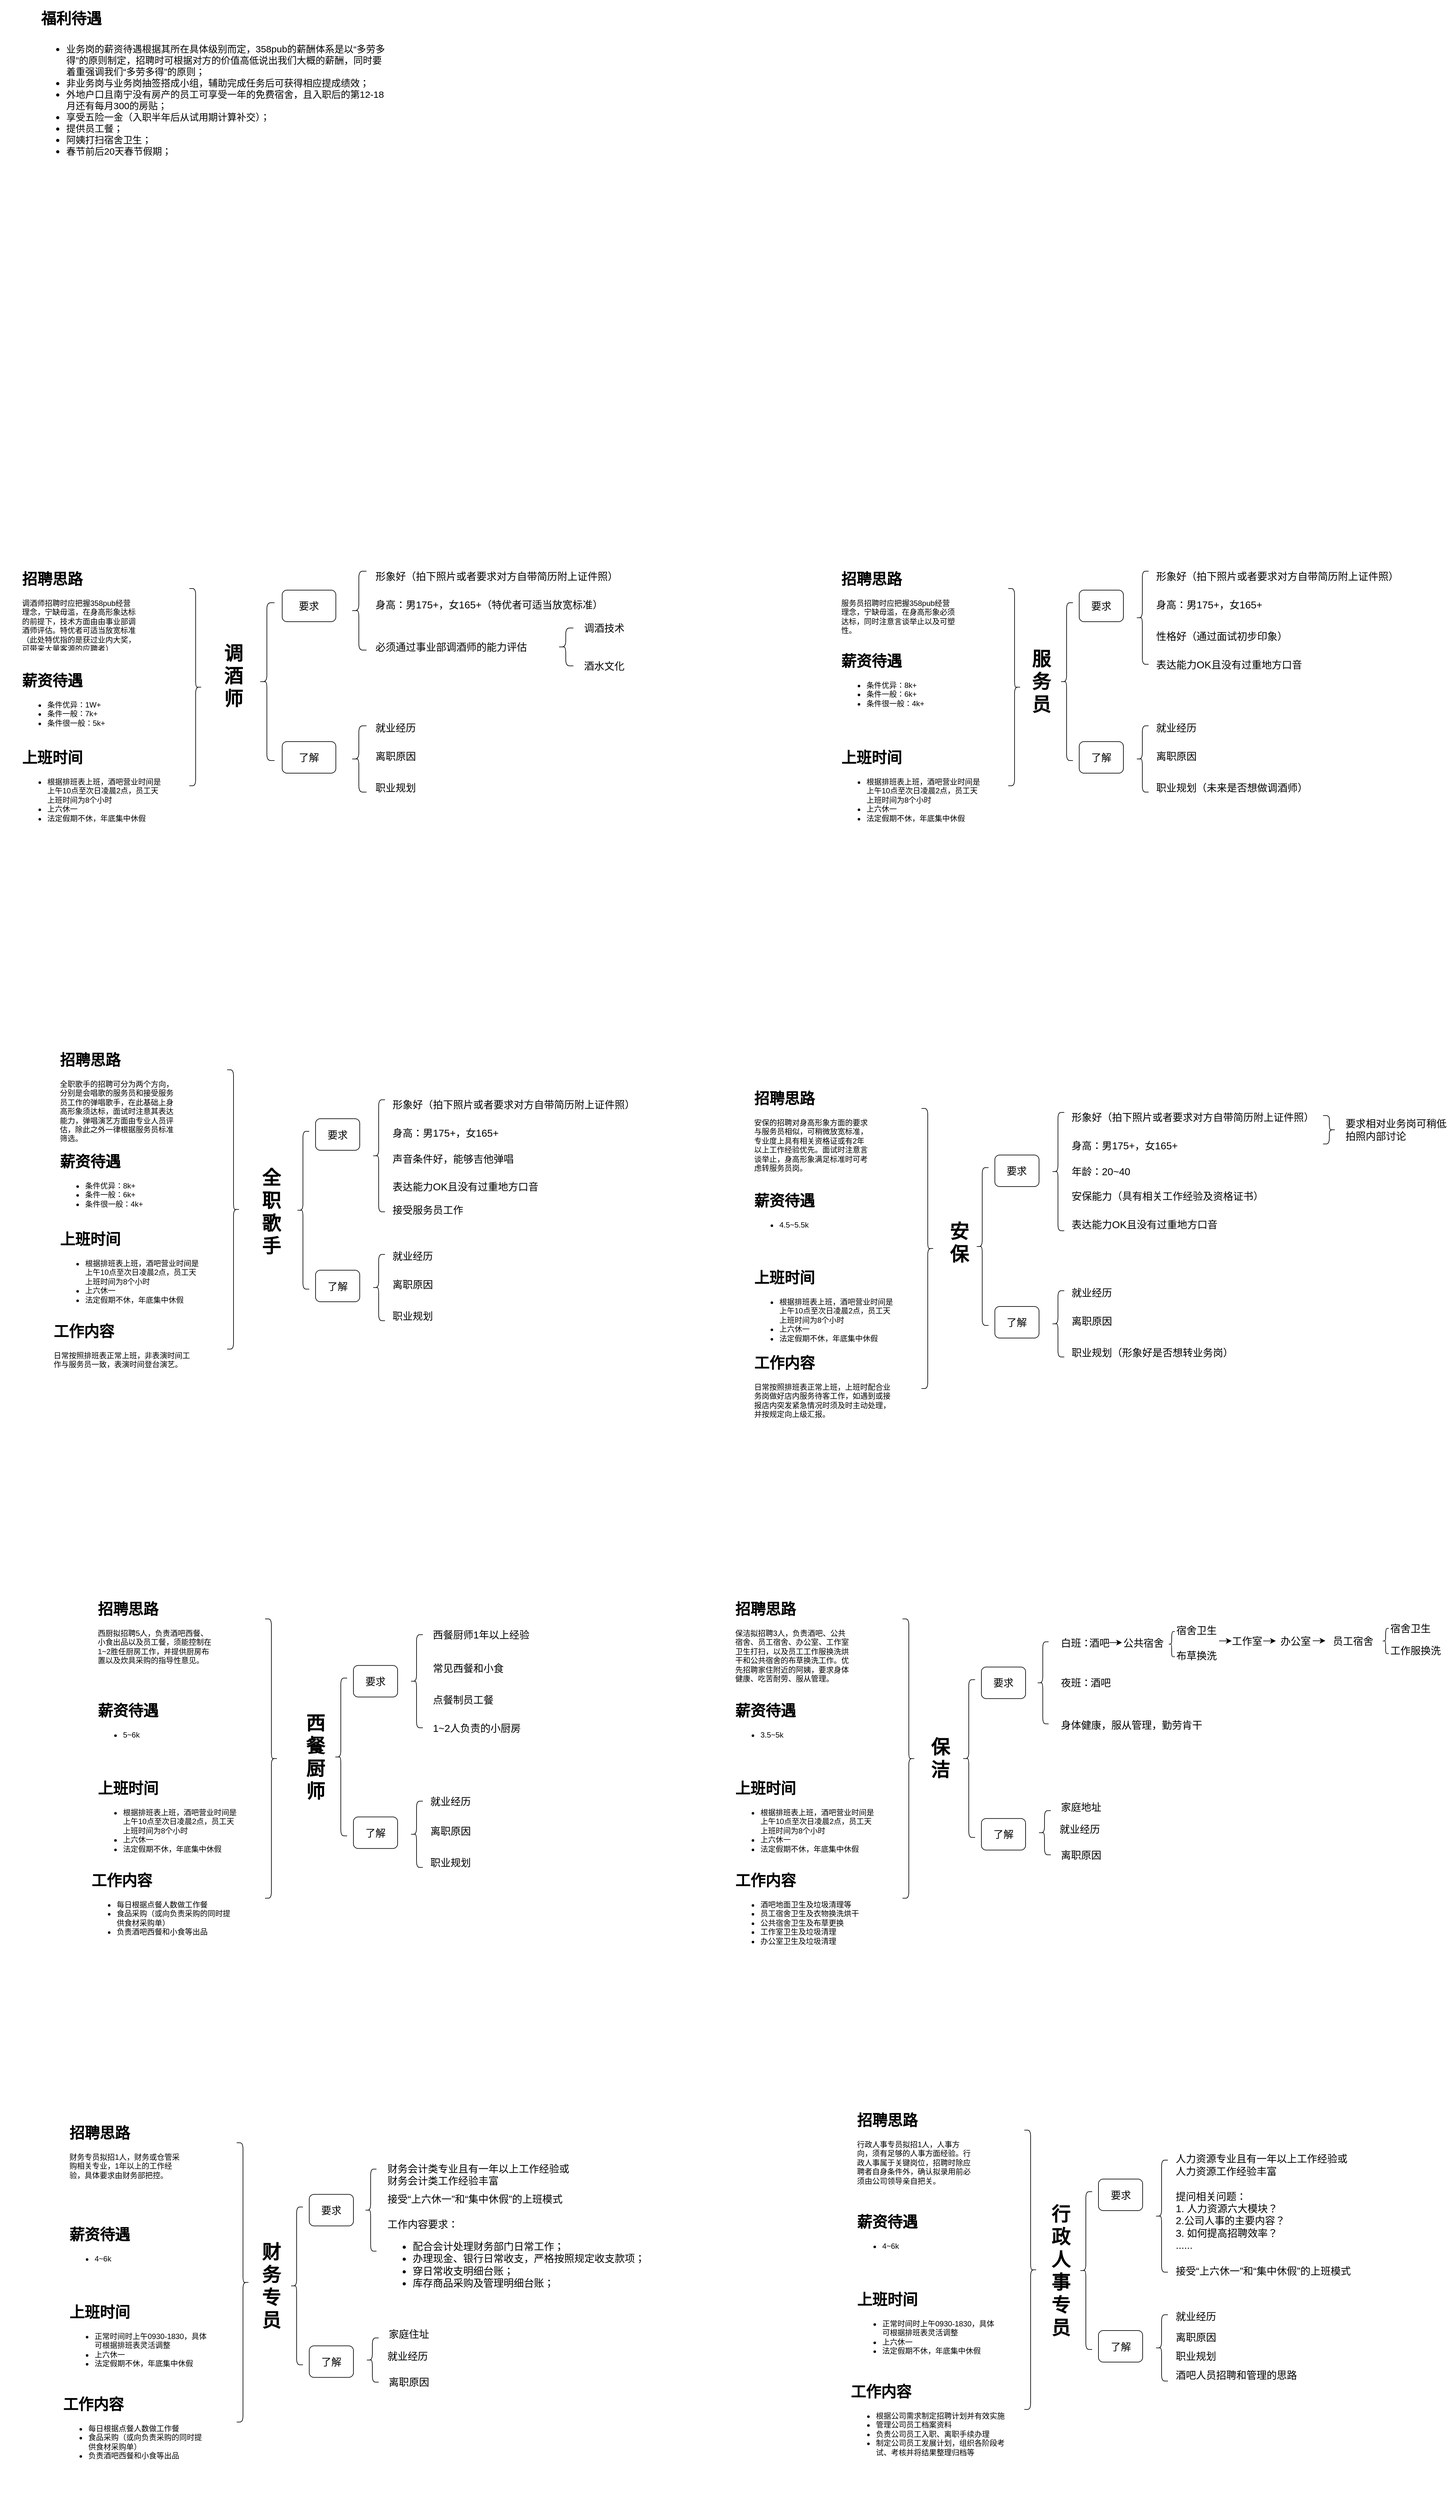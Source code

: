 <mxfile version="12.4.3" type="github" pages="1">
  <diagram id="rEoPbJ--mCGQhtU67ibJ" name="第 1 页">
    <mxGraphModel dx="1497" dy="1679" grid="1" gridSize="10" guides="1" tooltips="1" connect="1" arrows="1" fold="1" page="1" pageScale="1" pageWidth="1169" pageHeight="827" math="0" shadow="0">
      <root>
        <mxCell id="0"/>
        <mxCell id="1" parent="0"/>
        <mxCell id="5_B36KdzPEvoYmhDLYBK-181" value="" style="group" parent="1" vertex="1" connectable="0" treatAsSingle="0">
          <mxGeometry x="40" y="90" width="1380" height="640" as="geometry"/>
        </mxCell>
        <mxCell id="5_B36KdzPEvoYmhDLYBK-7" value="&lt;font style=&quot;font-size: 30px&quot;&gt;&lt;b&gt;调酒师&lt;/b&gt;&lt;/font&gt;" style="text;html=1;strokeColor=none;fillColor=none;align=center;verticalAlign=middle;whiteSpace=wrap;rounded=0;" parent="5_B36KdzPEvoYmhDLYBK-181" vertex="1">
          <mxGeometry x="350" y="182.5" width="40" height="137.5" as="geometry"/>
        </mxCell>
        <mxCell id="5_B36KdzPEvoYmhDLYBK-8" value="" style="shape=curlyBracket;whiteSpace=wrap;html=1;rounded=1;" parent="5_B36KdzPEvoYmhDLYBK-181" vertex="1">
          <mxGeometry x="410.714" y="135" width="24.286" height="250" as="geometry"/>
        </mxCell>
        <mxCell id="5_B36KdzPEvoYmhDLYBK-11" value="&lt;font style=&quot;font-size: 16px&quot;&gt;要求&lt;/font&gt;" style="rounded=1;whiteSpace=wrap;html=1;" parent="5_B36KdzPEvoYmhDLYBK-181" vertex="1">
          <mxGeometry x="447.143" y="115" width="85" height="50" as="geometry"/>
        </mxCell>
        <mxCell id="5_B36KdzPEvoYmhDLYBK-12" value="&lt;font style=&quot;font-size: 16px&quot;&gt;了解&lt;/font&gt;" style="rounded=1;whiteSpace=wrap;html=1;" parent="5_B36KdzPEvoYmhDLYBK-181" vertex="1">
          <mxGeometry x="447.143" y="355" width="85" height="50" as="geometry"/>
        </mxCell>
        <mxCell id="5_B36KdzPEvoYmhDLYBK-13" value="" style="shape=curlyBracket;whiteSpace=wrap;html=1;rounded=1;" parent="5_B36KdzPEvoYmhDLYBK-181" vertex="1">
          <mxGeometry x="556.43" y="85" width="24.29" height="125" as="geometry"/>
        </mxCell>
        <mxCell id="5_B36KdzPEvoYmhDLYBK-15" value="&lt;font style=&quot;font-size: 16px;&quot;&gt;形象好（拍下照片或者要求对方自带简历附上证件照）&lt;/font&gt;" style="text;html=1;strokeColor=none;fillColor=none;align=left;verticalAlign=middle;whiteSpace=wrap;rounded=0;fontSize=16;" parent="5_B36KdzPEvoYmhDLYBK-181" vertex="1">
          <mxGeometry x="592.857" y="82.5" width="437.143" height="20" as="geometry"/>
        </mxCell>
        <mxCell id="5_B36KdzPEvoYmhDLYBK-16" value="&lt;font style=&quot;font-size: 16px&quot;&gt;身高：男175+，女165+（特优者可适当放宽标准）&lt;/font&gt;" style="text;html=1;strokeColor=none;fillColor=none;align=left;verticalAlign=middle;whiteSpace=wrap;rounded=0;fontSize=16;" parent="5_B36KdzPEvoYmhDLYBK-181" vertex="1">
          <mxGeometry x="592.857" y="127.5" width="400.714" height="20" as="geometry"/>
        </mxCell>
        <mxCell id="5_B36KdzPEvoYmhDLYBK-17" value="&lt;font style=&quot;font-size: 16px;&quot;&gt;必须通过事业部调酒师的能力评估&lt;/font&gt;" style="text;html=1;strokeColor=none;fillColor=none;align=left;verticalAlign=middle;whiteSpace=wrap;rounded=0;fontSize=16;" parent="5_B36KdzPEvoYmhDLYBK-181" vertex="1">
          <mxGeometry x="592.857" y="195" width="279.286" height="20" as="geometry"/>
        </mxCell>
        <mxCell id="5_B36KdzPEvoYmhDLYBK-18" value="" style="shape=curlyBracket;whiteSpace=wrap;html=1;rounded=1;align=left;fontSize=16;" parent="5_B36KdzPEvoYmhDLYBK-181" vertex="1">
          <mxGeometry x="884.286" y="175" width="24.286" height="60" as="geometry"/>
        </mxCell>
        <mxCell id="5_B36KdzPEvoYmhDLYBK-22" value="&lt;font style=&quot;font-size: 16px;&quot;&gt;调酒技术&lt;/font&gt;" style="text;html=1;strokeColor=none;fillColor=none;align=center;verticalAlign=middle;whiteSpace=wrap;rounded=0;fontSize=16;" parent="5_B36KdzPEvoYmhDLYBK-181" vertex="1">
          <mxGeometry x="920.714" y="165" width="72.857" height="20" as="geometry"/>
        </mxCell>
        <mxCell id="5_B36KdzPEvoYmhDLYBK-23" value="&lt;font style=&quot;font-size: 16px;&quot;&gt;酒水文化&lt;/font&gt;" style="text;html=1;strokeColor=none;fillColor=none;align=center;verticalAlign=middle;whiteSpace=wrap;rounded=0;fontSize=16;" parent="5_B36KdzPEvoYmhDLYBK-181" vertex="1">
          <mxGeometry x="920.714" y="225" width="72.857" height="20" as="geometry"/>
        </mxCell>
        <mxCell id="5_B36KdzPEvoYmhDLYBK-27" value="" style="shape=curlyBracket;whiteSpace=wrap;html=1;rounded=1;" parent="5_B36KdzPEvoYmhDLYBK-181" vertex="1">
          <mxGeometry x="556.429" y="330" width="24.286" height="105" as="geometry"/>
        </mxCell>
        <mxCell id="5_B36KdzPEvoYmhDLYBK-28" value="&lt;font style=&quot;font-size: 16px;&quot;&gt;就业经历&lt;/font&gt;" style="text;html=1;strokeColor=none;fillColor=none;align=left;verticalAlign=middle;whiteSpace=wrap;rounded=0;fontSize=16;" parent="5_B36KdzPEvoYmhDLYBK-181" vertex="1">
          <mxGeometry x="592.857" y="322.5" width="437.143" height="20" as="geometry"/>
        </mxCell>
        <mxCell id="5_B36KdzPEvoYmhDLYBK-29" value="&lt;font style=&quot;font-size: 16px;&quot;&gt;离职原因&lt;/font&gt;" style="text;html=1;strokeColor=none;fillColor=none;align=left;verticalAlign=middle;whiteSpace=wrap;rounded=0;fontSize=16;" parent="5_B36KdzPEvoYmhDLYBK-181" vertex="1">
          <mxGeometry x="592.857" y="367.5" width="400.714" height="20" as="geometry"/>
        </mxCell>
        <mxCell id="5_B36KdzPEvoYmhDLYBK-30" value="&lt;font style=&quot;font-size: 16px;&quot;&gt;职业规划&lt;/font&gt;" style="text;html=1;strokeColor=none;fillColor=none;align=left;verticalAlign=middle;whiteSpace=wrap;rounded=0;fontSize=16;" parent="5_B36KdzPEvoYmhDLYBK-181" vertex="1">
          <mxGeometry x="592.857" y="417.5" width="279.286" height="20" as="geometry"/>
        </mxCell>
        <mxCell id="5_B36KdzPEvoYmhDLYBK-234" value="" style="group" parent="5_B36KdzPEvoYmhDLYBK-181" vertex="1" connectable="0" treatAsSingle="0">
          <mxGeometry x="1630" y="82.5" width="600" height="355" as="geometry"/>
        </mxCell>
        <mxCell id="5_B36KdzPEvoYmhDLYBK-180" value="" style="group" parent="5_B36KdzPEvoYmhDLYBK-234" vertex="1" connectable="0" treatAsSingle="0">
          <mxGeometry width="600" height="355" as="geometry"/>
        </mxCell>
        <mxCell id="5_B36KdzPEvoYmhDLYBK-36" value="&lt;b&gt;&lt;font style=&quot;font-size: 30px&quot;&gt;服务员&lt;/font&gt;&lt;/b&gt;" style="text;html=1;strokeColor=none;fillColor=none;align=center;verticalAlign=middle;whiteSpace=wrap;rounded=0;" parent="5_B36KdzPEvoYmhDLYBK-180" vertex="1">
          <mxGeometry y="117.5" width="40" height="120" as="geometry"/>
        </mxCell>
        <mxCell id="5_B36KdzPEvoYmhDLYBK-37" value="" style="shape=curlyBracket;whiteSpace=wrap;html=1;rounded=1;" parent="5_B36KdzPEvoYmhDLYBK-180" vertex="1">
          <mxGeometry x="50" y="52.5" width="20" height="250" as="geometry"/>
        </mxCell>
        <mxCell id="5_B36KdzPEvoYmhDLYBK-38" value="&lt;font style=&quot;font-size: 16px&quot;&gt;要求&lt;/font&gt;" style="rounded=1;whiteSpace=wrap;html=1;" parent="5_B36KdzPEvoYmhDLYBK-180" vertex="1">
          <mxGeometry x="80" y="32.5" width="70" height="50" as="geometry"/>
        </mxCell>
        <mxCell id="5_B36KdzPEvoYmhDLYBK-39" value="&lt;font style=&quot;font-size: 16px&quot;&gt;了解&lt;/font&gt;" style="rounded=1;whiteSpace=wrap;html=1;" parent="5_B36KdzPEvoYmhDLYBK-180" vertex="1">
          <mxGeometry x="80" y="272.5" width="70" height="50" as="geometry"/>
        </mxCell>
        <mxCell id="5_B36KdzPEvoYmhDLYBK-40" value="" style="shape=curlyBracket;whiteSpace=wrap;html=1;rounded=1;" parent="5_B36KdzPEvoYmhDLYBK-180" vertex="1">
          <mxGeometry x="170" y="2.5" width="20" height="147.5" as="geometry"/>
        </mxCell>
        <mxCell id="5_B36KdzPEvoYmhDLYBK-41" value="&lt;font style=&quot;font-size: 16px;&quot;&gt;形象好（拍下照片或者要求对方自带简历附上证件照）&lt;/font&gt;" style="text;html=1;strokeColor=none;fillColor=none;align=left;verticalAlign=middle;whiteSpace=wrap;rounded=0;fontSize=16;" parent="5_B36KdzPEvoYmhDLYBK-180" vertex="1">
          <mxGeometry x="200" width="400" height="20" as="geometry"/>
        </mxCell>
        <mxCell id="5_B36KdzPEvoYmhDLYBK-42" value="&lt;font style=&quot;font-size: 16px;&quot;&gt;身高：男175+，女165+&lt;/font&gt;" style="text;html=1;strokeColor=none;fillColor=none;align=left;verticalAlign=middle;whiteSpace=wrap;rounded=0;fontSize=16;" parent="5_B36KdzPEvoYmhDLYBK-180" vertex="1">
          <mxGeometry x="200" y="45" width="330" height="20" as="geometry"/>
        </mxCell>
        <mxCell id="5_B36KdzPEvoYmhDLYBK-43" value="&lt;font style=&quot;font-size: 16px;&quot;&gt;性格好（通过面试初步印象）&lt;/font&gt;" style="text;html=1;strokeColor=none;fillColor=none;align=left;verticalAlign=middle;whiteSpace=wrap;rounded=0;fontSize=16;" parent="5_B36KdzPEvoYmhDLYBK-180" vertex="1">
          <mxGeometry x="200" y="95" width="230" height="20" as="geometry"/>
        </mxCell>
        <mxCell id="5_B36KdzPEvoYmhDLYBK-47" value="" style="shape=curlyBracket;whiteSpace=wrap;html=1;rounded=1;" parent="5_B36KdzPEvoYmhDLYBK-180" vertex="1">
          <mxGeometry x="170" y="247.5" width="20" height="105" as="geometry"/>
        </mxCell>
        <mxCell id="5_B36KdzPEvoYmhDLYBK-48" value="&lt;font style=&quot;font-size: 16px;&quot;&gt;就业经历&lt;/font&gt;" style="text;html=1;strokeColor=none;fillColor=none;align=left;verticalAlign=middle;whiteSpace=wrap;rounded=0;fontSize=16;" parent="5_B36KdzPEvoYmhDLYBK-180" vertex="1">
          <mxGeometry x="200" y="240" width="360" height="20" as="geometry"/>
        </mxCell>
        <mxCell id="5_B36KdzPEvoYmhDLYBK-49" value="&lt;font style=&quot;font-size: 16px;&quot;&gt;离职原因&lt;/font&gt;" style="text;html=1;strokeColor=none;fillColor=none;align=left;verticalAlign=middle;whiteSpace=wrap;rounded=0;fontSize=16;" parent="5_B36KdzPEvoYmhDLYBK-180" vertex="1">
          <mxGeometry x="200" y="285" width="330" height="20" as="geometry"/>
        </mxCell>
        <mxCell id="5_B36KdzPEvoYmhDLYBK-50" value="&lt;font style=&quot;font-size: 16px;&quot;&gt;职业规划（未来是否想做调酒师）&lt;/font&gt;" style="text;html=1;strokeColor=none;fillColor=none;align=left;verticalAlign=middle;whiteSpace=wrap;rounded=0;fontSize=16;" parent="5_B36KdzPEvoYmhDLYBK-180" vertex="1">
          <mxGeometry x="200" y="335" width="280" height="20" as="geometry"/>
        </mxCell>
        <mxCell id="5_B36KdzPEvoYmhDLYBK-51" value="&lt;font style=&quot;font-size: 16px;&quot;&gt;表达能力OK且没有过重地方口音&lt;/font&gt;" style="text;html=1;strokeColor=none;fillColor=none;align=left;verticalAlign=middle;whiteSpace=wrap;rounded=0;fontSize=16;" parent="5_B36KdzPEvoYmhDLYBK-180" vertex="1">
          <mxGeometry x="200" y="140" width="270" height="20" as="geometry"/>
        </mxCell>
        <mxCell id="F-7_qr-BvGtvpB1a77cc-1" value="&lt;h1&gt;招聘思路&lt;/h1&gt;&lt;p&gt;调酒师招聘时应把握358pub经营理念，宁缺毋滥，在身高形象达标的前提下，技术方面由由事业部调酒师评估。特优者可适当放宽标准（此处特优指的是获过业内大奖，可带来大量客源的应聘者）&lt;/p&gt;" style="text;html=1;strokeColor=none;fillColor=none;spacing=5;spacingTop=-20;whiteSpace=wrap;overflow=hidden;rounded=0;" parent="5_B36KdzPEvoYmhDLYBK-181" vertex="1">
          <mxGeometry x="30" y="77.5" width="190" height="132.5" as="geometry"/>
        </mxCell>
        <mxCell id="F-7_qr-BvGtvpB1a77cc-34" value="&lt;h1&gt;薪资待遇&lt;/h1&gt;&lt;p&gt;&lt;ul&gt;&lt;li&gt;条件优异：1W+&lt;/li&gt;&lt;li&gt;条件一般：7k+&lt;/li&gt;&lt;li&gt;条件很一般：5k+&lt;/li&gt;&lt;/ul&gt;&lt;/p&gt;" style="text;html=1;strokeColor=none;fillColor=none;spacing=5;spacingTop=-20;whiteSpace=wrap;overflow=hidden;rounded=0;" parent="5_B36KdzPEvoYmhDLYBK-181" vertex="1">
          <mxGeometry x="30" y="238.75" width="190" height="122.5" as="geometry"/>
        </mxCell>
        <mxCell id="F-7_qr-BvGtvpB1a77cc-70" value="&lt;h1&gt;上班时间&lt;/h1&gt;&lt;p&gt;&lt;/p&gt;&lt;ul&gt;&lt;li&gt;根据排班表上班，酒吧营业时间是上午10点至次日凌晨2点，员工天上班时间为8个小时&lt;/li&gt;&lt;li&gt;上六休一&lt;/li&gt;&lt;li&gt;法定假期不休，年底集中休假&lt;/li&gt;&lt;/ul&gt;&lt;p&gt;&lt;/p&gt;" style="text;html=1;strokeColor=none;fillColor=none;spacing=5;spacingTop=-20;whiteSpace=wrap;overflow=hidden;rounded=0;" parent="5_B36KdzPEvoYmhDLYBK-181" vertex="1">
          <mxGeometry x="30" y="361.25" width="230" height="158.75" as="geometry"/>
        </mxCell>
        <mxCell id="F-7_qr-BvGtvpB1a77cc-73" value="" style="shape=curlyBracket;whiteSpace=wrap;html=1;rounded=1;rotation=-180;" parent="5_B36KdzPEvoYmhDLYBK-181" vertex="1">
          <mxGeometry x="300" y="112.5" width="20" height="312.5" as="geometry"/>
        </mxCell>
        <mxCell id="5_B36KdzPEvoYmhDLYBK-52" value="&lt;b&gt;&lt;font style=&quot;font-size: 30px&quot;&gt;行政人事专员&lt;/font&gt;&lt;/b&gt;" style="text;html=1;strokeColor=none;fillColor=none;align=center;verticalAlign=middle;whiteSpace=wrap;rounded=0;" parent="1" vertex="1">
          <mxGeometry x="1700.5" y="2807.5" width="40" height="120" as="geometry"/>
        </mxCell>
        <mxCell id="5_B36KdzPEvoYmhDLYBK-53" value="" style="shape=curlyBracket;whiteSpace=wrap;html=1;rounded=1;" parent="1" vertex="1">
          <mxGeometry x="1750.5" y="2742.5" width="20" height="250" as="geometry"/>
        </mxCell>
        <mxCell id="5_B36KdzPEvoYmhDLYBK-54" value="&lt;font style=&quot;font-size: 16px&quot;&gt;要求&lt;/font&gt;" style="rounded=1;whiteSpace=wrap;html=1;" parent="1" vertex="1">
          <mxGeometry x="1780.5" y="2722.5" width="70" height="50" as="geometry"/>
        </mxCell>
        <mxCell id="5_B36KdzPEvoYmhDLYBK-55" value="&lt;font style=&quot;font-size: 16px&quot;&gt;了解&lt;/font&gt;" style="rounded=1;whiteSpace=wrap;html=1;" parent="1" vertex="1">
          <mxGeometry x="1780.5" y="2962.5" width="70" height="50" as="geometry"/>
        </mxCell>
        <mxCell id="5_B36KdzPEvoYmhDLYBK-56" value="" style="shape=curlyBracket;whiteSpace=wrap;html=1;rounded=1;fontSize=16;" parent="1" vertex="1">
          <mxGeometry x="1870.5" y="2692.5" width="20" height="177.5" as="geometry"/>
        </mxCell>
        <mxCell id="5_B36KdzPEvoYmhDLYBK-57" value="&lt;font style=&quot;font-size: 16px;&quot;&gt;人力资源专业且有一年以上工作经验或&lt;br style=&quot;font-size: 16px;&quot;&gt;人力资源工作经验丰富&lt;br style=&quot;font-size: 16px;&quot;&gt;&lt;/font&gt;" style="text;html=1;strokeColor=none;fillColor=none;align=left;verticalAlign=middle;whiteSpace=wrap;rounded=0;fontSize=16;" parent="1" vertex="1">
          <mxGeometry x="1900.5" y="2690" width="360" height="20" as="geometry"/>
        </mxCell>
        <mxCell id="5_B36KdzPEvoYmhDLYBK-58" value="&lt;font style=&quot;font-size: 16px;&quot;&gt;提问相关问题：&lt;br style=&quot;font-size: 16px;&quot;&gt;1. 人力资源六大模块？&lt;br style=&quot;font-size: 16px;&quot;&gt;2.公司人事的主要内容？&lt;br style=&quot;font-size: 16px;&quot;&gt;3. 如何提高招聘效率？&lt;br style=&quot;font-size: 16px;&quot;&gt;......&lt;br style=&quot;font-size: 16px;&quot;&gt;&lt;br style=&quot;font-size: 16px;&quot;&gt;&lt;/font&gt;" style="text;html=1;strokeColor=none;fillColor=none;align=left;verticalAlign=middle;whiteSpace=wrap;rounded=0;fontSize=16;" parent="1" vertex="1">
          <mxGeometry x="1900.5" y="2735" width="330" height="125" as="geometry"/>
        </mxCell>
        <mxCell id="5_B36KdzPEvoYmhDLYBK-60" value="" style="shape=curlyBracket;whiteSpace=wrap;html=1;rounded=1;fontSize=16;" parent="1" vertex="1">
          <mxGeometry x="1870.5" y="2937.5" width="20" height="105" as="geometry"/>
        </mxCell>
        <mxCell id="5_B36KdzPEvoYmhDLYBK-61" value="&lt;font style=&quot;font-size: 16px;&quot;&gt;就业经历&lt;/font&gt;" style="text;html=1;strokeColor=none;fillColor=none;align=left;verticalAlign=middle;whiteSpace=wrap;rounded=0;fontSize=16;" parent="1" vertex="1">
          <mxGeometry x="1900.5" y="2930" width="360" height="20" as="geometry"/>
        </mxCell>
        <mxCell id="5_B36KdzPEvoYmhDLYBK-62" value="&lt;font style=&quot;font-size: 16px;&quot;&gt;离职原因&lt;/font&gt;" style="text;html=1;strokeColor=none;fillColor=none;align=left;verticalAlign=middle;whiteSpace=wrap;rounded=0;fontSize=16;" parent="1" vertex="1">
          <mxGeometry x="1900.5" y="2962.5" width="330" height="20" as="geometry"/>
        </mxCell>
        <mxCell id="5_B36KdzPEvoYmhDLYBK-63" value="&lt;font style=&quot;font-size: 16px;&quot;&gt;职业规划&lt;/font&gt;" style="text;html=1;strokeColor=none;fillColor=none;align=left;verticalAlign=middle;whiteSpace=wrap;rounded=0;fontSize=16;" parent="1" vertex="1">
          <mxGeometry x="1900.5" y="2992.5" width="230" height="20" as="geometry"/>
        </mxCell>
        <mxCell id="5_B36KdzPEvoYmhDLYBK-64" value="&lt;font style=&quot;font-size: 16px;&quot;&gt;接受“上六休一”和“集中休假”的上班模式&lt;/font&gt;" style="text;html=1;strokeColor=none;fillColor=none;align=left;verticalAlign=middle;whiteSpace=wrap;rounded=0;fontSize=16;" parent="1" vertex="1">
          <mxGeometry x="1900.5" y="2847.5" width="330" height="40" as="geometry"/>
        </mxCell>
        <mxCell id="5_B36KdzPEvoYmhDLYBK-65" value="&lt;font style=&quot;font-size: 16px;&quot;&gt;酒吧人员招聘和管理的思路&lt;/font&gt;" style="text;html=1;strokeColor=none;fillColor=none;align=left;verticalAlign=middle;whiteSpace=wrap;rounded=0;fontSize=16;" parent="1" vertex="1">
          <mxGeometry x="1900.5" y="3022.5" width="230" height="20" as="geometry"/>
        </mxCell>
        <mxCell id="UDFGTyTU-gH4lqWIlmIU-13" value="" style="group" parent="1" vertex="1" connectable="0">
          <mxGeometry x="450" y="2690" width="630" height="364.25" as="geometry"/>
        </mxCell>
        <mxCell id="5_B36KdzPEvoYmhDLYBK-154" value="&lt;b&gt;&lt;font style=&quot;font-size: 30px&quot;&gt;财务专员&lt;/font&gt;&lt;/b&gt;" style="text;html=1;strokeColor=none;fillColor=none;align=center;verticalAlign=middle;whiteSpace=wrap;rounded=0;" parent="UDFGTyTU-gH4lqWIlmIU-13" vertex="1">
          <mxGeometry y="141.75" width="40" height="120" as="geometry"/>
        </mxCell>
        <mxCell id="5_B36KdzPEvoYmhDLYBK-155" value="" style="shape=curlyBracket;whiteSpace=wrap;html=1;rounded=1;" parent="UDFGTyTU-gH4lqWIlmIU-13" vertex="1">
          <mxGeometry x="50" y="76.75" width="20" height="250" as="geometry"/>
        </mxCell>
        <mxCell id="5_B36KdzPEvoYmhDLYBK-156" value="&lt;font style=&quot;font-size: 16px&quot;&gt;要求&lt;/font&gt;" style="rounded=1;whiteSpace=wrap;html=1;" parent="UDFGTyTU-gH4lqWIlmIU-13" vertex="1">
          <mxGeometry x="80" y="56.75" width="70" height="50" as="geometry"/>
        </mxCell>
        <mxCell id="5_B36KdzPEvoYmhDLYBK-157" value="&lt;font style=&quot;font-size: 16px&quot;&gt;了解&lt;/font&gt;" style="rounded=1;whiteSpace=wrap;html=1;" parent="UDFGTyTU-gH4lqWIlmIU-13" vertex="1">
          <mxGeometry x="80" y="296.75" width="70" height="50" as="geometry"/>
        </mxCell>
        <mxCell id="5_B36KdzPEvoYmhDLYBK-158" value="" style="shape=curlyBracket;whiteSpace=wrap;html=1;rounded=1;" parent="UDFGTyTU-gH4lqWIlmIU-13" vertex="1">
          <mxGeometry x="168" y="16.75" width="18.5" height="130" as="geometry"/>
        </mxCell>
        <mxCell id="5_B36KdzPEvoYmhDLYBK-161" value="" style="shape=curlyBracket;whiteSpace=wrap;html=1;rounded=1;" parent="UDFGTyTU-gH4lqWIlmIU-13" vertex="1">
          <mxGeometry x="170" y="284.25" width="20" height="70" as="geometry"/>
        </mxCell>
        <mxCell id="5_B36KdzPEvoYmhDLYBK-162" value="&lt;font style=&quot;font-size: 16px;&quot;&gt;离职原因&lt;/font&gt;" style="text;html=1;strokeColor=none;fillColor=none;align=left;verticalAlign=middle;whiteSpace=wrap;rounded=0;fontSize=16;" parent="UDFGTyTU-gH4lqWIlmIU-13" vertex="1">
          <mxGeometry x="203.5" y="344.25" width="330" height="20" as="geometry"/>
        </mxCell>
        <mxCell id="5_B36KdzPEvoYmhDLYBK-167" value="&lt;font style=&quot;font-size: 16px;&quot;&gt;就业经历&lt;/font&gt;" style="text;html=1;strokeColor=none;fillColor=none;align=left;verticalAlign=middle;whiteSpace=wrap;rounded=0;fontSize=16;" parent="UDFGTyTU-gH4lqWIlmIU-13" vertex="1">
          <mxGeometry x="201.5" y="303" width="360" height="20" as="geometry"/>
        </mxCell>
        <mxCell id="5_B36KdzPEvoYmhDLYBK-176" value="&lt;font style=&quot;font-size: 16px;&quot;&gt;家庭住址&lt;/font&gt;" style="text;html=1;strokeColor=none;fillColor=none;align=left;verticalAlign=middle;whiteSpace=wrap;rounded=0;fontSize=16;" parent="UDFGTyTU-gH4lqWIlmIU-13" vertex="1">
          <mxGeometry x="203.5" y="268" width="360" height="20" as="geometry"/>
        </mxCell>
        <mxCell id="5_B36KdzPEvoYmhDLYBK-201" value="&lt;font style=&quot;font-size: 16px;&quot;&gt;财务会计类专业且有一年以上工作经验或&lt;br style=&quot;font-size: 16px;&quot;&gt;财务会计类工作经验丰富&lt;/font&gt;" style="text;html=1;fontSize=16;" parent="UDFGTyTU-gH4lqWIlmIU-13" vertex="1">
          <mxGeometry x="201.5" width="230" height="40" as="geometry"/>
        </mxCell>
        <mxCell id="5_B36KdzPEvoYmhDLYBK-202" value="&lt;font style=&quot;font-size: 16px;&quot;&gt;接受“上六休一”和“集中休假”的上班模式&lt;/font&gt;" style="text;html=1;strokeColor=none;fillColor=none;align=left;verticalAlign=middle;whiteSpace=wrap;rounded=0;fontSize=16;" parent="UDFGTyTU-gH4lqWIlmIU-13" vertex="1">
          <mxGeometry x="201.5" y="53.75" width="338.5" height="20" as="geometry"/>
        </mxCell>
        <mxCell id="5_B36KdzPEvoYmhDLYBK-203" value="&lt;font style=&quot;font-size: 16px;&quot;&gt;工作内容要求：&lt;br style=&quot;font-size: 16px;&quot;&gt;&lt;ul style=&quot;font-size: 16px;&quot;&gt;&lt;li style=&quot;font-size: 16px;&quot;&gt;配合会计处理财务部门日常工作；&lt;br style=&quot;font-size: 16px;&quot;&gt;&lt;/li&gt;&lt;li style=&quot;font-size: 16px;&quot;&gt;办理现金、银行日常收支，严格按照规定收支款项；&lt;br style=&quot;font-size: 16px;&quot;&gt;&lt;/li&gt;&lt;li style=&quot;font-size: 16px;&quot;&gt;穿日常收支明细台账；&lt;br style=&quot;font-size: 16px;&quot;&gt;&lt;/li&gt;&lt;li style=&quot;font-size: 16px;&quot;&gt;库存商品采购及管理明细台账；&lt;br style=&quot;font-size: 16px;&quot;&gt;&lt;/li&gt;&lt;/ul&gt;&lt;br style=&quot;font-size: 16px;&quot;&gt;&lt;/font&gt;" style="text;html=1;strokeColor=none;fillColor=none;align=left;verticalAlign=middle;whiteSpace=wrap;rounded=0;fontSize=16;" parent="UDFGTyTU-gH4lqWIlmIU-13" vertex="1">
          <mxGeometry x="201.5" y="86.75" width="428.5" height="163.25" as="geometry"/>
        </mxCell>
        <mxCell id="Fl71wRBjlF6iR6LxpcYb-3" value="&lt;h1&gt;招聘思路&lt;/h1&gt;&lt;p&gt;服务员招聘时应把握358pub经营理念，宁缺毋滥，在身高形象必须达标，同时注意言谈举止以及可塑性。&lt;/p&gt;" style="text;html=1;strokeColor=none;fillColor=none;spacing=5;spacingTop=-20;whiteSpace=wrap;overflow=hidden;rounded=0;" parent="1" vertex="1">
          <mxGeometry x="1367.53" y="167.5" width="190" height="120" as="geometry"/>
        </mxCell>
        <mxCell id="Fl71wRBjlF6iR6LxpcYb-4" value="&lt;h1&gt;薪资待遇&lt;/h1&gt;&lt;p&gt;&lt;ul&gt;&lt;li&gt;条件优异：8k+&lt;/li&gt;&lt;li&gt;条件一般：6k+&lt;/li&gt;&lt;li&gt;条件很一般：4k+&lt;/li&gt;&lt;/ul&gt;&lt;/p&gt;" style="text;html=1;strokeColor=none;fillColor=none;spacing=5;spacingTop=-20;whiteSpace=wrap;overflow=hidden;rounded=0;" parent="1" vertex="1">
          <mxGeometry x="1367.53" y="297.5" width="190" height="122.5" as="geometry"/>
        </mxCell>
        <mxCell id="Fl71wRBjlF6iR6LxpcYb-5" value="&lt;h1&gt;上班时间&lt;/h1&gt;&lt;p&gt;&lt;/p&gt;&lt;ul&gt;&lt;li&gt;根据排班表上班，酒吧营业时间是上午10点至次日凌晨2点，员工天上班时间为8个小时&lt;/li&gt;&lt;li&gt;上六休一&lt;/li&gt;&lt;li&gt;法定假期不休，年底集中休假&lt;/li&gt;&lt;/ul&gt;&lt;p&gt;&lt;/p&gt;" style="text;html=1;strokeColor=none;fillColor=none;spacing=5;spacingTop=-20;whiteSpace=wrap;overflow=hidden;rounded=0;" parent="1" vertex="1">
          <mxGeometry x="1367.53" y="451.25" width="230" height="150" as="geometry"/>
        </mxCell>
        <mxCell id="Fl71wRBjlF6iR6LxpcYb-6" value="" style="shape=curlyBracket;whiteSpace=wrap;html=1;rounded=1;rotation=-180;" parent="1" vertex="1">
          <mxGeometry x="1637.53" y="202.5" width="20" height="312.5" as="geometry"/>
        </mxCell>
        <mxCell id="F-7_qr-BvGtvpB1a77cc-35" value="&lt;h1&gt;福利待遇&lt;/h1&gt;&lt;h1&gt;&lt;p&gt;&lt;/p&gt;&lt;ul style=&quot;font-size: 15px&quot;&gt;&lt;li&gt;&lt;span style=&quot;font-weight: normal&quot;&gt;业务岗的薪资待遇根据其所在具体级别而定，358pub的薪酬体系是以“多劳多得”的原则制定，招聘时可根据对方的价值高低说出我们大概的薪酬，同时要着重强调我们“多劳多得”的原则；&lt;/span&gt;&lt;/li&gt;&lt;li&gt;&lt;span style=&quot;font-weight: normal&quot;&gt;非业务岗与业务岗抽签搭成小组，辅助完成任务后可获得相应提成绩效；&lt;/span&gt;&lt;/li&gt;&lt;li&gt;&lt;span style=&quot;font-weight: normal&quot;&gt;外地户口且南宁没有房产的员工可享受一年的免费宿舍，且入职后的第12-18月还有每月300的房贴；&lt;/span&gt;&lt;/li&gt;&lt;li&gt;&lt;span style=&quot;font-weight: normal&quot;&gt;享受五险一金（入职半年后从试用期计算补交）；&lt;/span&gt;&lt;/li&gt;&lt;li&gt;&lt;span style=&quot;font-weight: normal&quot;&gt;提供员工餐；&lt;/span&gt;&lt;/li&gt;&lt;li&gt;&lt;span style=&quot;font-weight: normal&quot;&gt;阿姨打扫宿舍卫生；&lt;/span&gt;&lt;/li&gt;&lt;li&gt;&lt;span style=&quot;font-weight: normal&quot;&gt;春节前后20天春节假期；&lt;/span&gt;&lt;/li&gt;&lt;/ul&gt;&lt;p&gt;&lt;/p&gt;&lt;p&gt;&lt;br style=&quot;font-size: 12px ; font-weight: 400&quot;&gt;&lt;/p&gt;&lt;/h1&gt;" style="text;html=1;strokeColor=none;fillColor=none;spacing=5;spacingTop=-20;whiteSpace=wrap;overflow=hidden;rounded=0;" parent="1" vertex="1">
          <mxGeometry x="100" y="-720" width="560" height="250" as="geometry"/>
        </mxCell>
        <mxCell id="Fl71wRBjlF6iR6LxpcYb-52" value="" style="group" parent="1" vertex="1" connectable="0">
          <mxGeometry x="1230" y="991.25" width="1106.33" height="548.75" as="geometry"/>
        </mxCell>
        <mxCell id="Fl71wRBjlF6iR6LxpcYb-43" value="&lt;h1&gt;招聘思路&lt;/h1&gt;&lt;p&gt;安保的招聘对身高形象方面的要求与服务员相似，可稍微放宽标准，专业度上具有相关资格证或有2年以上工作经验优先。面试时注意言谈举止，身高形象满足标准时可考虑转服务员岗。&lt;/p&gt;" style="text;html=1;spacing=5;spacingTop=-20;whiteSpace=wrap;overflow=hidden;rounded=0;" parent="Fl71wRBjlF6iR6LxpcYb-52" vertex="1">
          <mxGeometry width="190" height="150" as="geometry"/>
        </mxCell>
        <mxCell id="Fl71wRBjlF6iR6LxpcYb-44" value="&lt;h1&gt;薪资待遇&lt;/h1&gt;&lt;div&gt;&lt;ul&gt;&lt;li&gt;4.5~5.5k&lt;/li&gt;&lt;/ul&gt;&lt;/div&gt;&lt;p&gt;&lt;/p&gt;" style="text;html=1;strokeColor=none;fillColor=none;spacing=5;spacingTop=-20;whiteSpace=wrap;overflow=hidden;rounded=0;" parent="Fl71wRBjlF6iR6LxpcYb-52" vertex="1">
          <mxGeometry y="161.25" width="190" height="122.5" as="geometry"/>
        </mxCell>
        <mxCell id="Fl71wRBjlF6iR6LxpcYb-45" value="&lt;h1&gt;上班时间&lt;/h1&gt;&lt;p&gt;&lt;/p&gt;&lt;ul&gt;&lt;li&gt;根据排班表上班，酒吧营业时间是上午10点至次日凌晨2点，员工天上班时间为8个小时&lt;/li&gt;&lt;li&gt;上六休一&lt;/li&gt;&lt;li&gt;法定假期不休，年底集中休假&lt;/li&gt;&lt;/ul&gt;&lt;p&gt;&lt;/p&gt;" style="text;html=1;strokeColor=none;fillColor=none;spacing=5;spacingTop=-20;whiteSpace=wrap;overflow=hidden;rounded=0;" parent="Fl71wRBjlF6iR6LxpcYb-52" vertex="1">
          <mxGeometry y="283.75" width="230" height="158.75" as="geometry"/>
        </mxCell>
        <mxCell id="Fl71wRBjlF6iR6LxpcYb-46" value="" style="shape=curlyBracket;whiteSpace=wrap;html=1;rounded=1;rotation=-180;" parent="Fl71wRBjlF6iR6LxpcYb-52" vertex="1">
          <mxGeometry x="270" y="35" width="20" height="443.75" as="geometry"/>
        </mxCell>
        <mxCell id="5_B36KdzPEvoYmhDLYBK-79" value="&lt;b&gt;&lt;font style=&quot;font-size: 30px&quot;&gt;安保&lt;/font&gt;&lt;/b&gt;" style="text;html=1;strokeColor=none;fillColor=none;align=center;verticalAlign=middle;whiteSpace=wrap;rounded=0;" parent="Fl71wRBjlF6iR6LxpcYb-52" vertex="1">
          <mxGeometry x="310" y="188.08" width="40" height="120" as="geometry"/>
        </mxCell>
        <mxCell id="5_B36KdzPEvoYmhDLYBK-80" value="" style="shape=curlyBracket;whiteSpace=wrap;html=1;rounded=1;" parent="Fl71wRBjlF6iR6LxpcYb-52" vertex="1">
          <mxGeometry x="356.33" y="128.75" width="20" height="250" as="geometry"/>
        </mxCell>
        <mxCell id="5_B36KdzPEvoYmhDLYBK-81" value="&lt;font style=&quot;font-size: 16px&quot;&gt;要求&lt;/font&gt;" style="rounded=1;whiteSpace=wrap;html=1;" parent="Fl71wRBjlF6iR6LxpcYb-52" vertex="1">
          <mxGeometry x="386.33" y="108.75" width="70" height="50" as="geometry"/>
        </mxCell>
        <mxCell id="5_B36KdzPEvoYmhDLYBK-82" value="&lt;font style=&quot;font-size: 16px&quot;&gt;了解&lt;/font&gt;" style="rounded=1;whiteSpace=wrap;html=1;" parent="Fl71wRBjlF6iR6LxpcYb-52" vertex="1">
          <mxGeometry x="386.33" y="348.75" width="70" height="50" as="geometry"/>
        </mxCell>
        <mxCell id="5_B36KdzPEvoYmhDLYBK-83" value="" style="shape=curlyBracket;whiteSpace=wrap;html=1;rounded=1;" parent="Fl71wRBjlF6iR6LxpcYb-52" vertex="1">
          <mxGeometry x="476.33" y="41.25" width="20" height="187.5" as="geometry"/>
        </mxCell>
        <mxCell id="5_B36KdzPEvoYmhDLYBK-84" value="&lt;font style=&quot;font-size: 16px;&quot;&gt;形象好（拍下照片或者要求对方自带简历附上证件照）&lt;/font&gt;" style="text;html=1;strokeColor=none;fillColor=none;align=left;verticalAlign=middle;whiteSpace=wrap;rounded=0;fontSize=16;" parent="Fl71wRBjlF6iR6LxpcYb-52" vertex="1">
          <mxGeometry x="506.33" y="38.75" width="400" height="20" as="geometry"/>
        </mxCell>
        <mxCell id="5_B36KdzPEvoYmhDLYBK-85" value="&lt;font style=&quot;font-size: 16px;&quot;&gt;身高：男175+，女165+&lt;/font&gt;" style="text;html=1;strokeColor=none;fillColor=none;align=left;verticalAlign=middle;whiteSpace=wrap;rounded=0;fontSize=16;" parent="Fl71wRBjlF6iR6LxpcYb-52" vertex="1">
          <mxGeometry x="506.33" y="83.75" width="330" height="20" as="geometry"/>
        </mxCell>
        <mxCell id="5_B36KdzPEvoYmhDLYBK-86" value="&lt;font style=&quot;font-size: 16px&quot;&gt;安保能力（具有相关工作经验及资格证书）&lt;/font&gt;" style="text;html=1;strokeColor=none;fillColor=none;align=left;verticalAlign=middle;whiteSpace=wrap;rounded=0;fontSize=16;" parent="Fl71wRBjlF6iR6LxpcYb-52" vertex="1">
          <mxGeometry x="506.33" y="163.75" width="340" height="20" as="geometry"/>
        </mxCell>
        <mxCell id="5_B36KdzPEvoYmhDLYBK-87" value="" style="shape=curlyBracket;whiteSpace=wrap;html=1;rounded=1;" parent="Fl71wRBjlF6iR6LxpcYb-52" vertex="1">
          <mxGeometry x="476.33" y="323.75" width="20" height="105" as="geometry"/>
        </mxCell>
        <mxCell id="5_B36KdzPEvoYmhDLYBK-88" value="&lt;font style=&quot;font-size: 16px;&quot;&gt;就业经历&lt;/font&gt;" style="text;html=1;strokeColor=none;fillColor=none;align=left;verticalAlign=middle;whiteSpace=wrap;rounded=0;fontSize=16;" parent="Fl71wRBjlF6iR6LxpcYb-52" vertex="1">
          <mxGeometry x="506.33" y="316.25" width="360" height="20" as="geometry"/>
        </mxCell>
        <mxCell id="5_B36KdzPEvoYmhDLYBK-89" value="&lt;font style=&quot;font-size: 16px;&quot;&gt;离职原因&lt;/font&gt;" style="text;html=1;strokeColor=none;fillColor=none;align=left;verticalAlign=middle;whiteSpace=wrap;rounded=0;fontSize=16;" parent="Fl71wRBjlF6iR6LxpcYb-52" vertex="1">
          <mxGeometry x="506.33" y="361.25" width="330" height="20" as="geometry"/>
        </mxCell>
        <mxCell id="5_B36KdzPEvoYmhDLYBK-90" value="&lt;font style=&quot;font-size: 16px;&quot;&gt;职业规划（形象好是否想转业务岗）&lt;/font&gt;" style="text;html=1;strokeColor=none;fillColor=none;align=left;verticalAlign=middle;whiteSpace=wrap;rounded=0;fontSize=16;" parent="Fl71wRBjlF6iR6LxpcYb-52" vertex="1">
          <mxGeometry x="506.33" y="411.25" width="280" height="20" as="geometry"/>
        </mxCell>
        <mxCell id="5_B36KdzPEvoYmhDLYBK-91" value="&lt;font style=&quot;font-size: 16px;&quot;&gt;表达能力OK且没有过重地方口音&lt;/font&gt;" style="text;html=1;strokeColor=none;fillColor=none;align=left;verticalAlign=middle;whiteSpace=wrap;rounded=0;fontSize=16;" parent="Fl71wRBjlF6iR6LxpcYb-52" vertex="1">
          <mxGeometry x="506.33" y="208.75" width="260" height="20" as="geometry"/>
        </mxCell>
        <mxCell id="5_B36KdzPEvoYmhDLYBK-92" value="" style="shape=curlyBracket;whiteSpace=wrap;html=1;rounded=1;align=left;rotation=-180;fontSize=16;" parent="Fl71wRBjlF6iR6LxpcYb-52" vertex="1">
          <mxGeometry x="906.33" y="46.25" width="20" height="45" as="geometry"/>
        </mxCell>
        <mxCell id="5_B36KdzPEvoYmhDLYBK-93" value="要求相对业务岗可稍低&lt;br style=&quot;font-size: 16px&quot;&gt;拍照内部讨论" style="text;html=1;strokeColor=none;fillColor=none;align=left;verticalAlign=middle;whiteSpace=wrap;rounded=0;fontSize=16;" parent="Fl71wRBjlF6iR6LxpcYb-52" vertex="1">
          <mxGeometry x="939.83" y="58.75" width="166.5" height="20" as="geometry"/>
        </mxCell>
        <mxCell id="5_B36KdzPEvoYmhDLYBK-106" value="&lt;font style=&quot;font-size: 16px;&quot;&gt;年龄：20~40&lt;/font&gt;" style="text;html=1;strokeColor=none;fillColor=none;align=left;verticalAlign=middle;whiteSpace=wrap;rounded=0;fontSize=16;" parent="Fl71wRBjlF6iR6LxpcYb-52" vertex="1">
          <mxGeometry x="506.33" y="125" width="270.5" height="20" as="geometry"/>
        </mxCell>
        <mxCell id="Fl71wRBjlF6iR6LxpcYb-50" value="&lt;h1&gt;&lt;/h1&gt;&lt;h1&gt;工作内容&lt;/h1&gt;日常按照排班表正常上班，上班时配合业务岗做好店内服务待客工作，如遇到或接报店内突发紧急情况时须及时主动处理，并按规定向上级汇报。&lt;br&gt;&lt;p&gt;&lt;/p&gt;" style="text;html=1;strokeColor=none;fillColor=none;spacing=5;spacingTop=-20;whiteSpace=wrap;overflow=hidden;rounded=0;" parent="Fl71wRBjlF6iR6LxpcYb-52" vertex="1">
          <mxGeometry y="418.75" width="230" height="130" as="geometry"/>
        </mxCell>
        <mxCell id="Fl71wRBjlF6iR6LxpcYb-53" value="&lt;h1&gt;招聘思路&lt;/h1&gt;&lt;p&gt;西厨拟招聘5人，负责酒吧西餐、小食出品以及员工餐，须能控制在1~2胜任厨房工作，并提供厨房布置以及炊具采购的指导性意见。&lt;/p&gt;" style="text;html=1;strokeColor=none;fillColor=none;spacing=5;spacingTop=-20;whiteSpace=wrap;overflow=hidden;rounded=0;" parent="1" vertex="1">
          <mxGeometry x="190" y="1800" width="190" height="150" as="geometry"/>
        </mxCell>
        <mxCell id="Fl71wRBjlF6iR6LxpcYb-54" value="&lt;h1&gt;薪资待遇&lt;/h1&gt;&lt;p&gt;&lt;/p&gt;&lt;ul&gt;&lt;li&gt;5~6k&lt;/li&gt;&lt;/ul&gt;&lt;p&gt;&lt;/p&gt;" style="text;html=1;strokeColor=none;fillColor=none;spacing=5;spacingTop=-20;whiteSpace=wrap;overflow=hidden;rounded=0;" parent="1" vertex="1">
          <mxGeometry x="190" y="1961.25" width="190" height="122.5" as="geometry"/>
        </mxCell>
        <mxCell id="Fl71wRBjlF6iR6LxpcYb-55" value="&lt;h1&gt;上班时间&lt;/h1&gt;&lt;p&gt;&lt;/p&gt;&lt;ul&gt;&lt;li&gt;根据排班表上班，酒吧营业时间是上午10点至次日凌晨2点，员工天上班时间为8个小时&lt;/li&gt;&lt;li&gt;上六休一&lt;/li&gt;&lt;li&gt;法定假期不休，年底集中休假&lt;/li&gt;&lt;/ul&gt;&lt;p&gt;&lt;/p&gt;" style="text;html=1;strokeColor=none;fillColor=none;spacing=5;spacingTop=-20;whiteSpace=wrap;overflow=hidden;rounded=0;" parent="1" vertex="1">
          <mxGeometry x="190" y="2083.75" width="230" height="158.75" as="geometry"/>
        </mxCell>
        <mxCell id="Fl71wRBjlF6iR6LxpcYb-56" value="" style="shape=curlyBracket;whiteSpace=wrap;html=1;rounded=1;rotation=-180;" parent="1" vertex="1">
          <mxGeometry x="460" y="1835" width="20" height="442.5" as="geometry"/>
        </mxCell>
        <mxCell id="Fl71wRBjlF6iR6LxpcYb-57" value="&lt;h1&gt;工作内容&lt;/h1&gt;&lt;ul&gt;&lt;li&gt;每日根据点餐人数做工作餐&lt;/li&gt;&lt;li&gt;食品采购（或向负责采购的同时提供食材采购单）&lt;/li&gt;&lt;li&gt;负责酒吧西餐和小食等出品&lt;/li&gt;&lt;/ul&gt;&lt;p&gt;&lt;/p&gt;" style="text;html=1;strokeColor=none;fillColor=none;spacing=5;spacingTop=-20;whiteSpace=wrap;overflow=hidden;rounded=0;" parent="1" vertex="1">
          <mxGeometry x="180" y="2230" width="230" height="170" as="geometry"/>
        </mxCell>
        <mxCell id="Fl71wRBjlF6iR6LxpcYb-75" value="&lt;h1&gt;招聘思路&lt;/h1&gt;&lt;p&gt;保洁拟招聘3人，负责酒吧、公共宿舍、员工宿舍、办公室、工作室卫生打扫，以及员工工作服换洗烘干和公共宿舍的布草换洗工作。优先招聘家住附近的阿姨，要求身体健康、吃苦耐劳、服从管理。&lt;/p&gt;" style="text;html=1;strokeColor=none;fillColor=none;spacing=5;spacingTop=-20;whiteSpace=wrap;overflow=hidden;rounded=0;" parent="1" vertex="1">
          <mxGeometry x="1200" y="1800" width="190" height="150" as="geometry"/>
        </mxCell>
        <mxCell id="Fl71wRBjlF6iR6LxpcYb-76" value="&lt;h1&gt;薪资待遇&lt;/h1&gt;&lt;p&gt;&lt;/p&gt;&lt;ul&gt;&lt;li&gt;3.5~5k&lt;/li&gt;&lt;/ul&gt;&lt;p&gt;&lt;/p&gt;" style="text;html=1;strokeColor=none;fillColor=none;spacing=5;spacingTop=-20;whiteSpace=wrap;overflow=hidden;rounded=0;" parent="1" vertex="1">
          <mxGeometry x="1200" y="1961.25" width="190" height="88.75" as="geometry"/>
        </mxCell>
        <mxCell id="Fl71wRBjlF6iR6LxpcYb-77" value="&lt;h1&gt;上班时间&lt;/h1&gt;&lt;p&gt;&lt;/p&gt;&lt;ul&gt;&lt;li&gt;根据排班表上班，酒吧营业时间是上午10点至次日凌晨2点，员工天上班时间为8个小时&lt;/li&gt;&lt;li&gt;上六休一&lt;/li&gt;&lt;li&gt;法定假期不休，年底集中休假&lt;/li&gt;&lt;/ul&gt;&lt;p&gt;&lt;/p&gt;" style="text;html=1;strokeColor=none;fillColor=none;spacing=5;spacingTop=-20;whiteSpace=wrap;overflow=hidden;rounded=0;" parent="1" vertex="1">
          <mxGeometry x="1200" y="2083.75" width="230" height="158.75" as="geometry"/>
        </mxCell>
        <mxCell id="Fl71wRBjlF6iR6LxpcYb-78" value="" style="shape=curlyBracket;whiteSpace=wrap;html=1;rounded=1;rotation=-180;" parent="1" vertex="1">
          <mxGeometry x="1470" y="1835" width="20" height="442.5" as="geometry"/>
        </mxCell>
        <mxCell id="Fl71wRBjlF6iR6LxpcYb-79" value="&lt;h1&gt;工作内容&lt;/h1&gt;&lt;ul&gt;&lt;li&gt;酒吧地面卫生及垃圾清理等&lt;/li&gt;&lt;li&gt;员工宿舍卫生及衣物换洗烘干&lt;/li&gt;&lt;li&gt;公共宿舍卫生及布草更换&lt;/li&gt;&lt;li&gt;工作室卫生及垃圾清理&lt;/li&gt;&lt;li&gt;办公室卫生及垃圾清理&lt;/li&gt;&lt;/ul&gt;&lt;p&gt;&lt;/p&gt;" style="text;html=1;strokeColor=none;fillColor=none;spacing=5;spacingTop=-20;whiteSpace=wrap;overflow=hidden;rounded=0;" parent="1" vertex="1">
          <mxGeometry x="1200" y="2230" width="230" height="170" as="geometry"/>
        </mxCell>
        <mxCell id="5_B36KdzPEvoYmhDLYBK-235" value="" style="group" parent="1" vertex="1" connectable="0" treatAsSingle="0">
          <mxGeometry x="520" y="1850" width="560" height="381.25" as="geometry"/>
        </mxCell>
        <mxCell id="5_B36KdzPEvoYmhDLYBK-183" value="" style="group" parent="5_B36KdzPEvoYmhDLYBK-235" vertex="1" connectable="0" treatAsSingle="0">
          <mxGeometry width="560" height="381.25" as="geometry"/>
        </mxCell>
        <mxCell id="5_B36KdzPEvoYmhDLYBK-99" value="&lt;span style=&quot;font-size: 16px;&quot;&gt;常见西餐和小食&lt;/span&gt;" style="text;html=1;strokeColor=none;fillColor=none;align=left;verticalAlign=middle;whiteSpace=wrap;rounded=0;fontSize=16;" parent="5_B36KdzPEvoYmhDLYBK-183" vertex="1">
          <mxGeometry x="203.5" y="52.5" width="330" height="20" as="geometry"/>
        </mxCell>
        <mxCell id="5_B36KdzPEvoYmhDLYBK-102" value="&lt;font style=&quot;font-size: 16px;&quot;&gt;离职原因&lt;/font&gt;" style="text;html=1;strokeColor=none;fillColor=none;align=left;verticalAlign=middle;whiteSpace=wrap;rounded=0;fontSize=16;" parent="5_B36KdzPEvoYmhDLYBK-183" vertex="1">
          <mxGeometry x="200" y="311.25" width="150" height="20" as="geometry"/>
        </mxCell>
        <mxCell id="5_B36KdzPEvoYmhDLYBK-107" value="&lt;font style=&quot;font-size: 16px;&quot;&gt;就业经历&lt;/font&gt;" style="text;html=1;strokeColor=none;fillColor=none;align=left;verticalAlign=middle;whiteSpace=wrap;rounded=0;fontSize=16;" parent="5_B36KdzPEvoYmhDLYBK-183" vertex="1">
          <mxGeometry x="200" y="263.75" width="170" height="20" as="geometry"/>
        </mxCell>
        <mxCell id="UDFGTyTU-gH4lqWIlmIU-4" value="" style="group" parent="5_B36KdzPEvoYmhDLYBK-183" vertex="1" connectable="0" treatAsSingle="0">
          <mxGeometry width="433.5" height="381.25" as="geometry"/>
        </mxCell>
        <mxCell id="5_B36KdzPEvoYmhDLYBK-94" value="&lt;font style=&quot;font-size: 30px&quot;&gt;&lt;b&gt;西餐厨师&lt;/b&gt;&lt;/font&gt;" style="text;html=1;strokeColor=none;fillColor=none;align=center;verticalAlign=middle;whiteSpace=wrap;rounded=0;" parent="UDFGTyTU-gH4lqWIlmIU-4" vertex="1">
          <mxGeometry y="143.75" width="40" height="120" as="geometry"/>
        </mxCell>
        <mxCell id="5_B36KdzPEvoYmhDLYBK-95" value="" style="shape=curlyBracket;whiteSpace=wrap;html=1;rounded=1;" parent="UDFGTyTU-gH4lqWIlmIU-4" vertex="1">
          <mxGeometry x="50" y="78.75" width="20" height="250" as="geometry"/>
        </mxCell>
        <mxCell id="5_B36KdzPEvoYmhDLYBK-96" value="&lt;font style=&quot;font-size: 16px&quot;&gt;要求&lt;/font&gt;" style="rounded=1;whiteSpace=wrap;html=1;" parent="UDFGTyTU-gH4lqWIlmIU-4" vertex="1">
          <mxGeometry x="80" y="58.75" width="70" height="50" as="geometry"/>
        </mxCell>
        <mxCell id="5_B36KdzPEvoYmhDLYBK-97" value="&lt;font style=&quot;font-size: 16px&quot;&gt;了解&lt;/font&gt;" style="rounded=1;whiteSpace=wrap;html=1;" parent="UDFGTyTU-gH4lqWIlmIU-4" vertex="1">
          <mxGeometry x="80" y="298.75" width="70" height="50" as="geometry"/>
        </mxCell>
        <mxCell id="5_B36KdzPEvoYmhDLYBK-98" value="" style="shape=curlyBracket;whiteSpace=wrap;html=1;rounded=1;" parent="UDFGTyTU-gH4lqWIlmIU-4" vertex="1">
          <mxGeometry x="170" y="10" width="20" height="147.5" as="geometry"/>
        </mxCell>
        <mxCell id="5_B36KdzPEvoYmhDLYBK-100" value="&lt;font style=&quot;font-size: 16px;&quot;&gt;点餐制员工餐&lt;/font&gt;" style="text;html=1;strokeColor=none;fillColor=none;align=left;verticalAlign=middle;whiteSpace=wrap;rounded=0;fontSize=16;" parent="UDFGTyTU-gH4lqWIlmIU-4" vertex="1">
          <mxGeometry x="203.5" y="102.5" width="230" height="20" as="geometry"/>
        </mxCell>
        <mxCell id="5_B36KdzPEvoYmhDLYBK-101" value="" style="shape=curlyBracket;whiteSpace=wrap;html=1;rounded=1;" parent="UDFGTyTU-gH4lqWIlmIU-4" vertex="1">
          <mxGeometry x="170" y="273.75" width="20" height="105" as="geometry"/>
        </mxCell>
        <mxCell id="5_B36KdzPEvoYmhDLYBK-103" value="&lt;font style=&quot;font-size: 16px;&quot;&gt;职业规划&lt;/font&gt;" style="text;html=1;strokeColor=none;fillColor=none;align=left;verticalAlign=middle;whiteSpace=wrap;rounded=0;fontSize=16;" parent="UDFGTyTU-gH4lqWIlmIU-4" vertex="1">
          <mxGeometry x="200" y="361.25" width="230" height="20" as="geometry"/>
        </mxCell>
        <mxCell id="5_B36KdzPEvoYmhDLYBK-104" value="&lt;span style=&quot;font-size: 16px;&quot;&gt;1~2人负责的小厨房&lt;/span&gt;" style="text;html=1;strokeColor=none;fillColor=none;align=left;verticalAlign=middle;whiteSpace=wrap;rounded=0;fontSize=16;" parent="UDFGTyTU-gH4lqWIlmIU-4" vertex="1">
          <mxGeometry x="203.5" y="147.5" width="230" height="20" as="geometry"/>
        </mxCell>
        <mxCell id="5_B36KdzPEvoYmhDLYBK-105" value="&lt;font style=&quot;font-size: 16px;&quot;&gt;西餐厨师1年以上经验&lt;/font&gt;" style="text;html=1;strokeColor=none;fillColor=none;align=left;verticalAlign=middle;whiteSpace=wrap;rounded=0;fontSize=16;" parent="UDFGTyTU-gH4lqWIlmIU-4" vertex="1">
          <mxGeometry x="203.5" width="157" height="20" as="geometry"/>
        </mxCell>
        <mxCell id="5_B36KdzPEvoYmhDLYBK-108" value="&lt;b&gt;&lt;font style=&quot;font-size: 30px&quot;&gt;保洁&lt;/font&gt;&lt;/b&gt;" style="text;html=1;strokeColor=none;fillColor=none;align=center;verticalAlign=middle;whiteSpace=wrap;rounded=0;" parent="1" vertex="1">
          <mxGeometry x="1510" y="1996.25" width="40" height="120" as="geometry"/>
        </mxCell>
        <mxCell id="5_B36KdzPEvoYmhDLYBK-109" value="" style="shape=curlyBracket;whiteSpace=wrap;html=1;rounded=1;" parent="1" vertex="1">
          <mxGeometry x="1565" y="1931.25" width="20" height="250" as="geometry"/>
        </mxCell>
        <mxCell id="5_B36KdzPEvoYmhDLYBK-110" value="&lt;font style=&quot;font-size: 16px&quot;&gt;要求&lt;/font&gt;" style="rounded=1;whiteSpace=wrap;html=1;" parent="1" vertex="1">
          <mxGeometry x="1595" y="1911.25" width="70" height="50" as="geometry"/>
        </mxCell>
        <mxCell id="5_B36KdzPEvoYmhDLYBK-111" value="&lt;font style=&quot;font-size: 16px&quot;&gt;了解&lt;/font&gt;" style="rounded=1;whiteSpace=wrap;html=1;" parent="1" vertex="1">
          <mxGeometry x="1595" y="2151.25" width="70" height="50" as="geometry"/>
        </mxCell>
        <mxCell id="5_B36KdzPEvoYmhDLYBK-112" value="" style="shape=curlyBracket;whiteSpace=wrap;html=1;rounded=1;" parent="1" vertex="1">
          <mxGeometry x="1683" y="1871.25" width="18.5" height="130" as="geometry"/>
        </mxCell>
        <mxCell id="5_B36KdzPEvoYmhDLYBK-113" value="&lt;span style=&quot;font-size: 16px;&quot;&gt;夜班：&lt;/span&gt;" style="text;html=1;strokeColor=none;fillColor=none;align=left;verticalAlign=middle;whiteSpace=wrap;rounded=0;fontSize=16;" parent="1" vertex="1">
          <mxGeometry x="1718.5" y="1926.25" width="330" height="20" as="geometry"/>
        </mxCell>
        <mxCell id="5_B36KdzPEvoYmhDLYBK-114" value="&lt;font style=&quot;font-size: 16px;&quot;&gt;身体健康，服从管理，勤劳肯干&lt;/font&gt;" style="text;html=1;strokeColor=none;fillColor=none;align=left;verticalAlign=middle;whiteSpace=wrap;rounded=0;fontSize=16;" parent="1" vertex="1">
          <mxGeometry x="1718.5" y="1992.5" width="230" height="20" as="geometry"/>
        </mxCell>
        <mxCell id="5_B36KdzPEvoYmhDLYBK-115" value="" style="shape=curlyBracket;whiteSpace=wrap;html=1;rounded=1;" parent="1" vertex="1">
          <mxGeometry x="1685" y="2138.75" width="20" height="70" as="geometry"/>
        </mxCell>
        <mxCell id="5_B36KdzPEvoYmhDLYBK-116" value="&lt;font style=&quot;font-size: 16px;&quot;&gt;离职原因&lt;/font&gt;" style="text;html=1;strokeColor=none;fillColor=none;align=left;verticalAlign=middle;whiteSpace=wrap;rounded=0;fontSize=16;" parent="1" vertex="1">
          <mxGeometry x="1718.5" y="2198.75" width="330" height="20" as="geometry"/>
        </mxCell>
        <mxCell id="5_B36KdzPEvoYmhDLYBK-119" value="&lt;font style=&quot;font-size: 16px;&quot;&gt;白班：&lt;/font&gt;" style="text;html=1;strokeColor=none;fillColor=none;align=left;verticalAlign=middle;whiteSpace=wrap;rounded=0;fontSize=16;" parent="1" vertex="1">
          <mxGeometry x="1718.5" y="1862.5" width="75" height="20" as="geometry"/>
        </mxCell>
        <mxCell id="5_B36KdzPEvoYmhDLYBK-136" value="&lt;font style=&quot;font-size: 16px;&quot;&gt;酒吧&lt;/font&gt;" style="text;html=1;strokeColor=none;fillColor=none;align=left;verticalAlign=middle;whiteSpace=wrap;rounded=0;fontSize=16;" parent="1" vertex="1">
          <mxGeometry x="1764.15" y="1862.5" width="33.5" height="20" as="geometry"/>
        </mxCell>
        <mxCell id="5_B36KdzPEvoYmhDLYBK-138" value="&lt;span style=&quot;font-size: 16px;&quot;&gt;工作室&lt;/span&gt;" style="text;html=1;strokeColor=none;fillColor=none;align=left;verticalAlign=middle;whiteSpace=wrap;rounded=0;fontSize=16;" parent="1" vertex="1">
          <mxGeometry x="1989.5" y="1860" width="52" height="20" as="geometry"/>
        </mxCell>
        <mxCell id="5_B36KdzPEvoYmhDLYBK-120" value="&lt;font style=&quot;font-size: 16px;&quot;&gt;就业经历&lt;/font&gt;" style="text;html=1;strokeColor=none;fillColor=none;align=left;verticalAlign=middle;whiteSpace=wrap;rounded=0;fontSize=16;" parent="1" vertex="1">
          <mxGeometry x="1716.5" y="2157.5" width="360" height="20" as="geometry"/>
        </mxCell>
        <mxCell id="5_B36KdzPEvoYmhDLYBK-144" value="" style="edgeStyle=orthogonalEdgeStyle;rounded=0;orthogonalLoop=1;jettySize=auto;html=1;fontSize=16;" parent="1" edge="1">
          <mxGeometry relative="1" as="geometry">
            <mxPoint x="2041.5" y="1869.9" as="sourcePoint"/>
            <mxPoint x="2061.5" y="1869.9" as="targetPoint"/>
          </mxGeometry>
        </mxCell>
        <mxCell id="5_B36KdzPEvoYmhDLYBK-145" value="&lt;span style=&quot;font-size: 16px;&quot;&gt;办公室&lt;/span&gt;" style="text;html=1;strokeColor=none;fillColor=none;align=left;verticalAlign=middle;whiteSpace=wrap;rounded=0;fontSize=16;" parent="1" vertex="1">
          <mxGeometry x="2067" y="1860" width="63.5" height="20" as="geometry"/>
        </mxCell>
        <mxCell id="5_B36KdzPEvoYmhDLYBK-146" value="" style="edgeStyle=orthogonalEdgeStyle;rounded=0;orthogonalLoop=1;jettySize=auto;html=1;fontSize=16;" parent="1" edge="1">
          <mxGeometry relative="1" as="geometry">
            <mxPoint x="2120" y="1869.66" as="sourcePoint"/>
            <mxPoint x="2140" y="1869.66" as="targetPoint"/>
          </mxGeometry>
        </mxCell>
        <mxCell id="5_B36KdzPEvoYmhDLYBK-147" value="&lt;span style=&quot;font-size: 16px;&quot;&gt;员工宿舍&lt;/span&gt;" style="text;html=1;strokeColor=none;fillColor=none;align=left;verticalAlign=middle;whiteSpace=wrap;rounded=0;fontSize=16;" parent="1" vertex="1">
          <mxGeometry x="2150" y="1860" width="74" height="20" as="geometry"/>
        </mxCell>
        <mxCell id="5_B36KdzPEvoYmhDLYBK-148" value="" style="shape=curlyBracket;whiteSpace=wrap;html=1;rounded=1;align=left;fontSize=16;" parent="1" vertex="1">
          <mxGeometry x="2230.5" y="1850" width="10" height="40" as="geometry"/>
        </mxCell>
        <mxCell id="5_B36KdzPEvoYmhDLYBK-151" value="工作服换洗" style="text;html=1;strokeColor=none;fillColor=none;align=left;verticalAlign=middle;whiteSpace=wrap;rounded=0;fontSize=16;" parent="1" vertex="1">
          <mxGeometry x="2240.5" y="1875" width="84.5" height="20" as="geometry"/>
        </mxCell>
        <mxCell id="5_B36KdzPEvoYmhDLYBK-152" value="&lt;font style=&quot;font-size: 16px;&quot;&gt;酒吧&lt;/font&gt;" style="text;html=1;strokeColor=none;fillColor=none;align=left;verticalAlign=middle;whiteSpace=wrap;rounded=0;fontSize=16;" parent="1" vertex="1">
          <mxGeometry x="1765.67" y="1926.25" width="35" height="20" as="geometry"/>
        </mxCell>
        <mxCell id="5_B36KdzPEvoYmhDLYBK-153" value="&lt;font style=&quot;font-size: 16px;&quot;&gt;家庭地址&lt;/font&gt;" style="text;html=1;strokeColor=none;fillColor=none;align=left;verticalAlign=middle;whiteSpace=wrap;rounded=0;fontSize=16;" parent="1" vertex="1">
          <mxGeometry x="1718.5" y="2122.5" width="360" height="20" as="geometry"/>
        </mxCell>
        <mxCell id="5_B36KdzPEvoYmhDLYBK-150" value="&lt;span style=&quot;font-size: 16px;&quot;&gt;宿舍卫生&lt;/span&gt;" style="text;html=1;strokeColor=none;fillColor=none;align=left;verticalAlign=middle;whiteSpace=wrap;rounded=0;fontSize=16;" parent="1" vertex="1">
          <mxGeometry x="2240.5" y="1840" width="70" height="20" as="geometry"/>
        </mxCell>
        <mxCell id="Fl71wRBjlF6iR6LxpcYb-80" value="&lt;span style=&quot;font-size: 16px&quot;&gt;公共宿舍&lt;/span&gt;" style="text;html=1;strokeColor=none;fillColor=none;align=left;verticalAlign=middle;whiteSpace=wrap;rounded=0;fontSize=16;" parent="1" vertex="1">
          <mxGeometry x="1817.5" y="1862.5" width="74" height="20" as="geometry"/>
        </mxCell>
        <mxCell id="Fl71wRBjlF6iR6LxpcYb-81" value="" style="shape=curlyBracket;whiteSpace=wrap;html=1;rounded=1;align=left;fontSize=16;" parent="1" vertex="1">
          <mxGeometry x="1891.5" y="1855" width="10" height="40" as="geometry"/>
        </mxCell>
        <mxCell id="Fl71wRBjlF6iR6LxpcYb-82" value="&lt;span style=&quot;font-size: 16px&quot;&gt;布草换洗&lt;/span&gt;" style="text;html=1;strokeColor=none;fillColor=none;align=left;verticalAlign=middle;whiteSpace=wrap;rounded=0;fontSize=16;" parent="1" vertex="1">
          <mxGeometry x="1901.5" y="1882.5" width="72.5" height="20" as="geometry"/>
        </mxCell>
        <mxCell id="Fl71wRBjlF6iR6LxpcYb-83" value="&lt;span style=&quot;font-size: 16px;&quot;&gt;宿舍卫生&lt;/span&gt;" style="text;html=1;strokeColor=none;fillColor=none;align=left;verticalAlign=middle;whiteSpace=wrap;rounded=0;fontSize=16;" parent="1" vertex="1">
          <mxGeometry x="1901.5" y="1842.5" width="70" height="20" as="geometry"/>
        </mxCell>
        <mxCell id="Fl71wRBjlF6iR6LxpcYb-84" value="" style="edgeStyle=orthogonalEdgeStyle;rounded=0;orthogonalLoop=1;jettySize=auto;html=1;fontSize=16;" parent="1" source="5_B36KdzPEvoYmhDLYBK-136" edge="1">
          <mxGeometry relative="1" as="geometry">
            <mxPoint x="1817.65" y="1872.5" as="targetPoint"/>
            <mxPoint x="1797.65" y="1872.147" as="sourcePoint"/>
            <Array as="points">
              <mxPoint x="1817.15" y="1872.5"/>
            </Array>
          </mxGeometry>
        </mxCell>
        <mxCell id="Fl71wRBjlF6iR6LxpcYb-87" value="" style="edgeStyle=orthogonalEdgeStyle;rounded=0;orthogonalLoop=1;jettySize=auto;html=1;fontSize=16;" parent="1" edge="1">
          <mxGeometry relative="1" as="geometry">
            <mxPoint x="1991.532" y="1869.907" as="targetPoint"/>
            <mxPoint x="1971.62" y="1869.907" as="sourcePoint"/>
            <Array as="points">
              <mxPoint x="1973.7" y="1869.83"/>
              <mxPoint x="1973.7" y="1869.83"/>
            </Array>
          </mxGeometry>
        </mxCell>
        <mxCell id="Fl71wRBjlF6iR6LxpcYb-7" value="&lt;h1&gt;招聘思路&lt;/h1&gt;&lt;p&gt;全职歌手的招聘可分为两个方向，分别是会唱歌的服务员和接受服务员工作的弹唱歌手，在此基础上身高形象须达标，面试时注意其表达能力，弹唱演艺方面由专业人员评估，除此之外一律根据服务员标准筛选。&lt;/p&gt;" style="text;html=1;strokeColor=none;fillColor=none;spacing=5;spacingTop=-20;whiteSpace=wrap;overflow=hidden;rounded=0;" parent="1" vertex="1">
          <mxGeometry x="130" y="930" width="190" height="150" as="geometry"/>
        </mxCell>
        <mxCell id="Fl71wRBjlF6iR6LxpcYb-8" value="&lt;h1&gt;薪资待遇&lt;/h1&gt;&lt;p&gt;&lt;/p&gt;&lt;ul&gt;&lt;li&gt;条件优异：8k+&lt;/li&gt;&lt;li&gt;条件一般：6k+&lt;/li&gt;&lt;li&gt;条件很一般：4k+&lt;/li&gt;&lt;/ul&gt;&lt;p&gt;&lt;/p&gt;" style="text;html=1;strokeColor=none;fillColor=none;spacing=5;spacingTop=-20;whiteSpace=wrap;overflow=hidden;rounded=0;" parent="1" vertex="1">
          <mxGeometry x="130" y="1091.25" width="190" height="122.5" as="geometry"/>
        </mxCell>
        <mxCell id="Fl71wRBjlF6iR6LxpcYb-9" value="&lt;h1&gt;上班时间&lt;/h1&gt;&lt;p&gt;&lt;/p&gt;&lt;ul&gt;&lt;li&gt;根据排班表上班，酒吧营业时间是上午10点至次日凌晨2点，员工天上班时间为8个小时&lt;/li&gt;&lt;li&gt;上六休一&lt;/li&gt;&lt;li&gt;法定假期不休，年底集中休假&lt;/li&gt;&lt;/ul&gt;&lt;p&gt;&lt;/p&gt;" style="text;html=1;strokeColor=none;fillColor=none;spacing=5;spacingTop=-20;whiteSpace=wrap;overflow=hidden;rounded=0;" parent="1" vertex="1">
          <mxGeometry x="130" y="1213.75" width="230" height="158.75" as="geometry"/>
        </mxCell>
        <mxCell id="Fl71wRBjlF6iR6LxpcYb-10" value="" style="shape=curlyBracket;whiteSpace=wrap;html=1;rounded=1;rotation=-180;" parent="1" vertex="1">
          <mxGeometry x="400" y="965" width="20" height="442.5" as="geometry"/>
        </mxCell>
        <mxCell id="Fl71wRBjlF6iR6LxpcYb-49" value="&lt;h1&gt;工作内容&lt;/h1&gt;日常按照排班表正常上班，非表演时间工作与服务员一致，表演时间登台演艺。&lt;br&gt;&lt;p&gt;&lt;/p&gt;" style="text;html=1;strokeColor=none;fillColor=none;spacing=5;spacingTop=-20;whiteSpace=wrap;overflow=hidden;rounded=0;" parent="1" vertex="1">
          <mxGeometry x="120" y="1360" width="230" height="110" as="geometry"/>
        </mxCell>
        <mxCell id="5_B36KdzPEvoYmhDLYBK-187" value="&lt;b&gt;&lt;font style=&quot;font-size: 30px&quot;&gt;全职歌手&lt;/font&gt;&lt;/b&gt;" style="text;html=1;strokeColor=none;fillColor=none;align=center;verticalAlign=middle;whiteSpace=wrap;rounded=0;" parent="1" vertex="1">
          <mxGeometry x="450" y="1130" width="40" height="120" as="geometry"/>
        </mxCell>
        <mxCell id="5_B36KdzPEvoYmhDLYBK-188" value="" style="shape=curlyBracket;whiteSpace=wrap;html=1;rounded=1;" parent="1" vertex="1">
          <mxGeometry x="510" y="1062.5" width="20" height="250" as="geometry"/>
        </mxCell>
        <mxCell id="5_B36KdzPEvoYmhDLYBK-189" value="&lt;font style=&quot;font-size: 16px&quot;&gt;要求&lt;/font&gt;" style="rounded=1;whiteSpace=wrap;html=1;" parent="1" vertex="1">
          <mxGeometry x="540" y="1042.5" width="70" height="50" as="geometry"/>
        </mxCell>
        <mxCell id="5_B36KdzPEvoYmhDLYBK-190" value="&lt;font style=&quot;font-size: 16px&quot;&gt;了解&lt;/font&gt;" style="rounded=1;whiteSpace=wrap;html=1;" parent="1" vertex="1">
          <mxGeometry x="540" y="1282.5" width="70" height="50" as="geometry"/>
        </mxCell>
        <mxCell id="5_B36KdzPEvoYmhDLYBK-191" value="" style="shape=curlyBracket;whiteSpace=wrap;html=1;rounded=1;" parent="1" vertex="1">
          <mxGeometry x="630" y="1012.5" width="20" height="177.5" as="geometry"/>
        </mxCell>
        <mxCell id="5_B36KdzPEvoYmhDLYBK-192" value="&lt;font style=&quot;font-size: 16px;&quot;&gt;形象好（拍下照片或者要求对方自带简历附上证件照）&lt;/font&gt;" style="text;html=1;strokeColor=none;fillColor=none;align=left;verticalAlign=middle;whiteSpace=wrap;rounded=0;fontSize=16;" parent="1" vertex="1">
          <mxGeometry x="660" y="1010" width="400" height="20" as="geometry"/>
        </mxCell>
        <mxCell id="5_B36KdzPEvoYmhDLYBK-193" value="&lt;font style=&quot;font-size: 16px;&quot;&gt;身高：男175+，女165+&lt;/font&gt;" style="text;html=1;strokeColor=none;fillColor=none;align=left;verticalAlign=middle;whiteSpace=wrap;rounded=0;fontSize=16;" parent="1" vertex="1">
          <mxGeometry x="660" y="1055" width="330" height="20" as="geometry"/>
        </mxCell>
        <mxCell id="5_B36KdzPEvoYmhDLYBK-194" value="&lt;span style=&quot;font-size: 16px&quot;&gt;声音条件好，能够吉他弹唱&lt;/span&gt;" style="text;html=1;strokeColor=none;fillColor=none;align=left;verticalAlign=middle;whiteSpace=wrap;rounded=0;fontSize=16;" parent="1" vertex="1">
          <mxGeometry x="660" y="1096.25" width="230" height="20" as="geometry"/>
        </mxCell>
        <mxCell id="5_B36KdzPEvoYmhDLYBK-195" value="" style="shape=curlyBracket;whiteSpace=wrap;html=1;rounded=1;" parent="1" vertex="1">
          <mxGeometry x="630" y="1257.5" width="20" height="105" as="geometry"/>
        </mxCell>
        <mxCell id="5_B36KdzPEvoYmhDLYBK-196" value="&lt;font style=&quot;font-size: 16px;&quot;&gt;就业经历&lt;/font&gt;" style="text;html=1;strokeColor=none;fillColor=none;align=left;verticalAlign=middle;whiteSpace=wrap;rounded=0;fontSize=16;" parent="1" vertex="1">
          <mxGeometry x="660" y="1250" width="360" height="20" as="geometry"/>
        </mxCell>
        <mxCell id="5_B36KdzPEvoYmhDLYBK-197" value="&lt;font style=&quot;font-size: 16px;&quot;&gt;离职原因&lt;/font&gt;" style="text;html=1;strokeColor=none;fillColor=none;align=left;verticalAlign=middle;whiteSpace=wrap;rounded=0;fontSize=16;" parent="1" vertex="1">
          <mxGeometry x="660" y="1295" width="330" height="20" as="geometry"/>
        </mxCell>
        <mxCell id="5_B36KdzPEvoYmhDLYBK-198" value="&lt;font style=&quot;font-size: 16px;&quot;&gt;职业规划&lt;/font&gt;" style="text;html=1;strokeColor=none;fillColor=none;align=left;verticalAlign=middle;whiteSpace=wrap;rounded=0;fontSize=16;" parent="1" vertex="1">
          <mxGeometry x="660" y="1345" width="230" height="20" as="geometry"/>
        </mxCell>
        <mxCell id="5_B36KdzPEvoYmhDLYBK-199" value="&lt;font style=&quot;font-size: 16px;&quot;&gt;表达能力OK且没有过重地方口音&lt;/font&gt;" style="text;html=1;strokeColor=none;fillColor=none;align=left;verticalAlign=middle;whiteSpace=wrap;rounded=0;fontSize=16;" parent="1" vertex="1">
          <mxGeometry x="660" y="1140" width="280" height="20" as="geometry"/>
        </mxCell>
        <mxCell id="5_B36KdzPEvoYmhDLYBK-200" value="&lt;font style=&quot;font-size: 16px;&quot;&gt;接受服务员工作&lt;/font&gt;" style="text;html=1;strokeColor=none;fillColor=none;align=left;verticalAlign=middle;whiteSpace=wrap;rounded=0;fontSize=16;" parent="1" vertex="1">
          <mxGeometry x="660" y="1177" width="230" height="20" as="geometry"/>
        </mxCell>
        <mxCell id="Fl71wRBjlF6iR6LxpcYb-106" value="&lt;h1&gt;招聘思路&lt;/h1&gt;&lt;p&gt;财务专员拟招1人，财务或仓管采购相关专业，1年以上的工作经验，具体要求由财务部把控。&lt;/p&gt;" style="text;html=1;strokeColor=none;fillColor=none;spacing=5;spacingTop=-20;whiteSpace=wrap;overflow=hidden;rounded=0;" parent="1" vertex="1">
          <mxGeometry x="145" y="2630" width="190" height="150" as="geometry"/>
        </mxCell>
        <mxCell id="Fl71wRBjlF6iR6LxpcYb-107" value="&lt;h1&gt;薪资待遇&lt;/h1&gt;&lt;p&gt;&lt;/p&gt;&lt;ul&gt;&lt;li&gt;4~6k&lt;/li&gt;&lt;/ul&gt;&lt;p&gt;&lt;/p&gt;" style="text;html=1;strokeColor=none;fillColor=none;spacing=5;spacingTop=-20;whiteSpace=wrap;overflow=hidden;rounded=0;" parent="1" vertex="1">
          <mxGeometry x="145" y="2791.25" width="190" height="122.5" as="geometry"/>
        </mxCell>
        <mxCell id="Fl71wRBjlF6iR6LxpcYb-108" value="&lt;h1&gt;上班时间&lt;/h1&gt;&lt;p&gt;&lt;/p&gt;&lt;ul&gt;&lt;li&gt;正常时间时上午0930-1830，具体可根据排班表灵活调整&lt;/li&gt;&lt;li&gt;上六休一&lt;/li&gt;&lt;li&gt;法定假期不休，年底集中休假&lt;/li&gt;&lt;/ul&gt;&lt;p&gt;&lt;/p&gt;" style="text;html=1;strokeColor=none;fillColor=none;spacing=5;spacingTop=-20;whiteSpace=wrap;overflow=hidden;rounded=0;" parent="1" vertex="1">
          <mxGeometry x="145" y="2913.75" width="230" height="158.75" as="geometry"/>
        </mxCell>
        <mxCell id="Fl71wRBjlF6iR6LxpcYb-109" value="" style="shape=curlyBracket;whiteSpace=wrap;html=1;rounded=1;rotation=-180;" parent="1" vertex="1">
          <mxGeometry x="415" y="2665" width="20" height="442.5" as="geometry"/>
        </mxCell>
        <mxCell id="Fl71wRBjlF6iR6LxpcYb-110" value="&lt;h1&gt;工作内容&lt;/h1&gt;&lt;ul&gt;&lt;li&gt;每日根据点餐人数做工作餐&lt;/li&gt;&lt;li&gt;食品采购（或向负责采购的同时提供食材采购单）&lt;/li&gt;&lt;li&gt;负责酒吧西餐和小食等出品&lt;/li&gt;&lt;/ul&gt;&lt;p&gt;&lt;/p&gt;" style="text;html=1;strokeColor=none;fillColor=none;spacing=5;spacingTop=-20;whiteSpace=wrap;overflow=hidden;rounded=0;" parent="1" vertex="1">
          <mxGeometry x="135" y="3060" width="230" height="170" as="geometry"/>
        </mxCell>
        <mxCell id="Fl71wRBjlF6iR6LxpcYb-111" value="&lt;h1&gt;招聘思路&lt;/h1&gt;&lt;p&gt;行政人事专员拟招1人，人事方向，须有足够的人事方面经验。行政人事属于关键岗位，招聘时除应聘者自身条件外，确认拟录用前必须由公司领导亲自把关。&lt;/p&gt;" style="text;html=1;strokeColor=none;fillColor=none;spacing=5;spacingTop=-20;whiteSpace=wrap;overflow=hidden;rounded=0;" parent="1" vertex="1">
          <mxGeometry x="1393" y="2610" width="190" height="150" as="geometry"/>
        </mxCell>
        <mxCell id="Fl71wRBjlF6iR6LxpcYb-112" value="&lt;h1&gt;薪资待遇&lt;/h1&gt;&lt;p&gt;&lt;/p&gt;&lt;ul&gt;&lt;li&gt;4~6k&lt;/li&gt;&lt;/ul&gt;&lt;p&gt;&lt;/p&gt;" style="text;html=1;strokeColor=none;fillColor=none;spacing=5;spacingTop=-20;whiteSpace=wrap;overflow=hidden;rounded=0;" parent="1" vertex="1">
          <mxGeometry x="1393" y="2771.25" width="190" height="122.5" as="geometry"/>
        </mxCell>
        <mxCell id="Fl71wRBjlF6iR6LxpcYb-113" value="&lt;h1&gt;上班时间&lt;/h1&gt;&lt;p&gt;&lt;/p&gt;&lt;ul&gt;&lt;li&gt;正常时间时上午0930-1830，具体可根据排班表灵活调整&lt;/li&gt;&lt;li&gt;上六休一&lt;/li&gt;&lt;li&gt;法定假期不休，年底集中休假&lt;/li&gt;&lt;/ul&gt;&lt;p&gt;&lt;/p&gt;" style="text;html=1;strokeColor=none;fillColor=none;spacing=5;spacingTop=-20;whiteSpace=wrap;overflow=hidden;rounded=0;" parent="1" vertex="1">
          <mxGeometry x="1393" y="2893.75" width="230" height="158.75" as="geometry"/>
        </mxCell>
        <mxCell id="Fl71wRBjlF6iR6LxpcYb-114" value="" style="shape=curlyBracket;whiteSpace=wrap;html=1;rounded=1;rotation=-180;" parent="1" vertex="1">
          <mxGeometry x="1663" y="2645" width="20" height="442.5" as="geometry"/>
        </mxCell>
        <mxCell id="Fl71wRBjlF6iR6LxpcYb-115" value="&lt;h1&gt;工作内容&lt;/h1&gt;&lt;ul&gt;&lt;li&gt;根据公司需求制定招聘计划并有效实施&lt;/li&gt;&lt;li&gt;管理公司员工档案资料&lt;/li&gt;&lt;li&gt;负责公司员工入职、离职手续办理&lt;/li&gt;&lt;li&gt;制定公司员工发展计划，组织各阶段考试、考核并将结果整理归档等&lt;/li&gt;&lt;/ul&gt;&lt;p&gt;&lt;/p&gt;" style="text;html=1;strokeColor=none;fillColor=none;spacing=5;spacingTop=-20;whiteSpace=wrap;overflow=hidden;rounded=0;" parent="1" vertex="1">
          <mxGeometry x="1383" y="3040" width="257" height="170" as="geometry"/>
        </mxCell>
      </root>
    </mxGraphModel>
  </diagram>
</mxfile>
